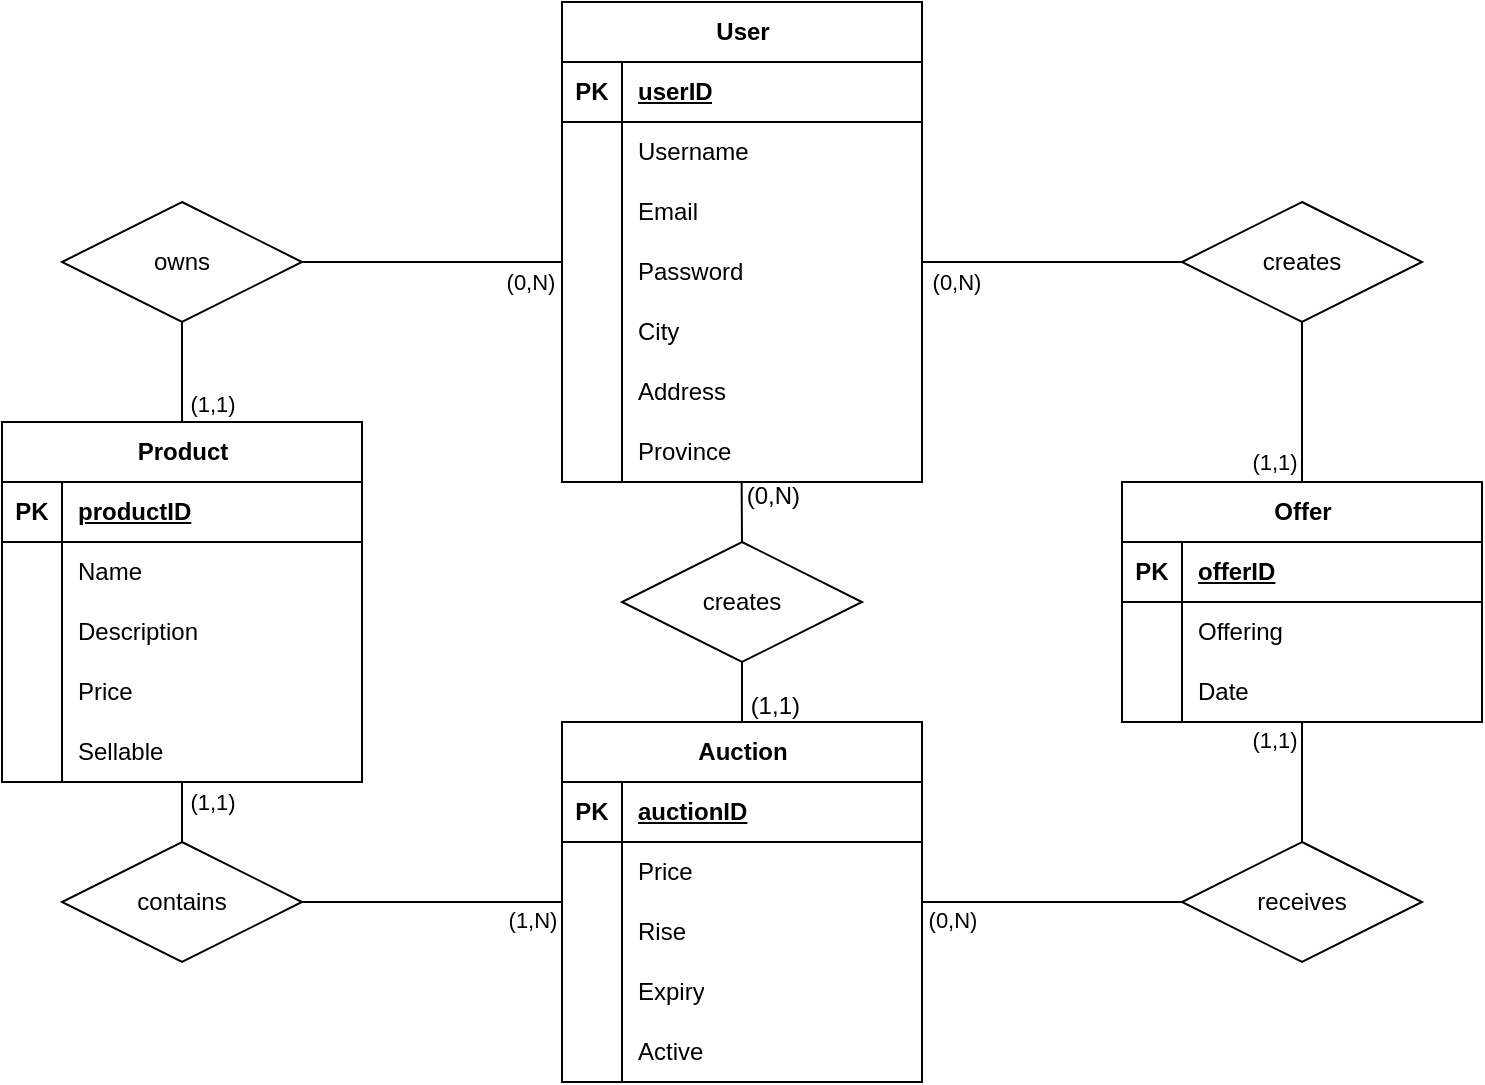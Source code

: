 <mxfile version="21.4.0" type="device">
  <diagram id="R2lEEEUBdFMjLlhIrx00" name="Page-1">
    <mxGraphModel dx="915" dy="683" grid="1" gridSize="10" guides="1" tooltips="1" connect="1" arrows="1" fold="1" page="1" pageScale="1" pageWidth="850" pageHeight="1100" math="0" shadow="0" extFonts="Permanent Marker^https://fonts.googleapis.com/css?family=Permanent+Marker">
      <root>
        <mxCell id="0" />
        <mxCell id="1" parent="0" />
        <mxCell id="sYi0I049W1YCs28u11JB-3" value="User" style="shape=table;startSize=30;container=1;collapsible=1;childLayout=tableLayout;fixedRows=1;rowLines=0;fontStyle=1;align=center;resizeLast=1;html=1;" parent="1" vertex="1">
          <mxGeometry x="340" y="150" width="180" height="240" as="geometry" />
        </mxCell>
        <mxCell id="sYi0I049W1YCs28u11JB-4" value="" style="shape=tableRow;horizontal=0;startSize=0;swimlaneHead=0;swimlaneBody=0;fillColor=none;collapsible=0;dropTarget=0;points=[[0,0.5],[1,0.5]];portConstraint=eastwest;top=0;left=0;right=0;bottom=1;" parent="sYi0I049W1YCs28u11JB-3" vertex="1">
          <mxGeometry y="30" width="180" height="30" as="geometry" />
        </mxCell>
        <mxCell id="sYi0I049W1YCs28u11JB-5" value="PK" style="shape=partialRectangle;connectable=0;fillColor=none;top=0;left=0;bottom=0;right=0;fontStyle=1;overflow=hidden;whiteSpace=wrap;html=1;" parent="sYi0I049W1YCs28u11JB-4" vertex="1">
          <mxGeometry width="30" height="30" as="geometry">
            <mxRectangle width="30" height="30" as="alternateBounds" />
          </mxGeometry>
        </mxCell>
        <mxCell id="sYi0I049W1YCs28u11JB-6" value="userID" style="shape=partialRectangle;connectable=0;fillColor=none;top=0;left=0;bottom=0;right=0;align=left;spacingLeft=6;fontStyle=5;overflow=hidden;whiteSpace=wrap;html=1;" parent="sYi0I049W1YCs28u11JB-4" vertex="1">
          <mxGeometry x="30" width="150" height="30" as="geometry">
            <mxRectangle width="150" height="30" as="alternateBounds" />
          </mxGeometry>
        </mxCell>
        <mxCell id="sYi0I049W1YCs28u11JB-7" value="" style="shape=tableRow;horizontal=0;startSize=0;swimlaneHead=0;swimlaneBody=0;fillColor=none;collapsible=0;dropTarget=0;points=[[0,0.5],[1,0.5]];portConstraint=eastwest;top=0;left=0;right=0;bottom=0;" parent="sYi0I049W1YCs28u11JB-3" vertex="1">
          <mxGeometry y="60" width="180" height="30" as="geometry" />
        </mxCell>
        <mxCell id="sYi0I049W1YCs28u11JB-8" value="" style="shape=partialRectangle;connectable=0;fillColor=none;top=0;left=0;bottom=0;right=0;editable=1;overflow=hidden;whiteSpace=wrap;html=1;" parent="sYi0I049W1YCs28u11JB-7" vertex="1">
          <mxGeometry width="30" height="30" as="geometry">
            <mxRectangle width="30" height="30" as="alternateBounds" />
          </mxGeometry>
        </mxCell>
        <mxCell id="sYi0I049W1YCs28u11JB-9" value="Username" style="shape=partialRectangle;connectable=0;fillColor=none;top=0;left=0;bottom=0;right=0;align=left;spacingLeft=6;overflow=hidden;whiteSpace=wrap;html=1;" parent="sYi0I049W1YCs28u11JB-7" vertex="1">
          <mxGeometry x="30" width="150" height="30" as="geometry">
            <mxRectangle width="150" height="30" as="alternateBounds" />
          </mxGeometry>
        </mxCell>
        <mxCell id="sYi0I049W1YCs28u11JB-10" value="" style="shape=tableRow;horizontal=0;startSize=0;swimlaneHead=0;swimlaneBody=0;fillColor=none;collapsible=0;dropTarget=0;points=[[0,0.5],[1,0.5]];portConstraint=eastwest;top=0;left=0;right=0;bottom=0;" parent="sYi0I049W1YCs28u11JB-3" vertex="1">
          <mxGeometry y="90" width="180" height="30" as="geometry" />
        </mxCell>
        <mxCell id="sYi0I049W1YCs28u11JB-11" value="" style="shape=partialRectangle;connectable=0;fillColor=none;top=0;left=0;bottom=0;right=0;editable=1;overflow=hidden;whiteSpace=wrap;html=1;" parent="sYi0I049W1YCs28u11JB-10" vertex="1">
          <mxGeometry width="30" height="30" as="geometry">
            <mxRectangle width="30" height="30" as="alternateBounds" />
          </mxGeometry>
        </mxCell>
        <mxCell id="sYi0I049W1YCs28u11JB-12" value="Email" style="shape=partialRectangle;connectable=0;fillColor=none;top=0;left=0;bottom=0;right=0;align=left;spacingLeft=6;overflow=hidden;whiteSpace=wrap;html=1;" parent="sYi0I049W1YCs28u11JB-10" vertex="1">
          <mxGeometry x="30" width="150" height="30" as="geometry">
            <mxRectangle width="150" height="30" as="alternateBounds" />
          </mxGeometry>
        </mxCell>
        <mxCell id="sYi0I049W1YCs28u11JB-13" value="" style="shape=tableRow;horizontal=0;startSize=0;swimlaneHead=0;swimlaneBody=0;fillColor=none;collapsible=0;dropTarget=0;points=[[0,0.5],[1,0.5]];portConstraint=eastwest;top=0;left=0;right=0;bottom=0;" parent="sYi0I049W1YCs28u11JB-3" vertex="1">
          <mxGeometry y="120" width="180" height="30" as="geometry" />
        </mxCell>
        <mxCell id="sYi0I049W1YCs28u11JB-14" value="" style="shape=partialRectangle;connectable=0;fillColor=none;top=0;left=0;bottom=0;right=0;editable=1;overflow=hidden;whiteSpace=wrap;html=1;" parent="sYi0I049W1YCs28u11JB-13" vertex="1">
          <mxGeometry width="30" height="30" as="geometry">
            <mxRectangle width="30" height="30" as="alternateBounds" />
          </mxGeometry>
        </mxCell>
        <mxCell id="sYi0I049W1YCs28u11JB-15" value="Password" style="shape=partialRectangle;connectable=0;fillColor=none;top=0;left=0;bottom=0;right=0;align=left;spacingLeft=6;overflow=hidden;whiteSpace=wrap;html=1;" parent="sYi0I049W1YCs28u11JB-13" vertex="1">
          <mxGeometry x="30" width="150" height="30" as="geometry">
            <mxRectangle width="150" height="30" as="alternateBounds" />
          </mxGeometry>
        </mxCell>
        <mxCell id="sYi0I049W1YCs28u11JB-98" style="shape=tableRow;horizontal=0;startSize=0;swimlaneHead=0;swimlaneBody=0;fillColor=none;collapsible=0;dropTarget=0;points=[[0,0.5],[1,0.5]];portConstraint=eastwest;top=0;left=0;right=0;bottom=0;" parent="sYi0I049W1YCs28u11JB-3" vertex="1">
          <mxGeometry y="150" width="180" height="30" as="geometry" />
        </mxCell>
        <mxCell id="sYi0I049W1YCs28u11JB-99" style="shape=partialRectangle;connectable=0;fillColor=none;top=0;left=0;bottom=0;right=0;editable=1;overflow=hidden;whiteSpace=wrap;html=1;" parent="sYi0I049W1YCs28u11JB-98" vertex="1">
          <mxGeometry width="30" height="30" as="geometry">
            <mxRectangle width="30" height="30" as="alternateBounds" />
          </mxGeometry>
        </mxCell>
        <mxCell id="sYi0I049W1YCs28u11JB-100" value="City" style="shape=partialRectangle;connectable=0;fillColor=none;top=0;left=0;bottom=0;right=0;align=left;spacingLeft=6;overflow=hidden;whiteSpace=wrap;html=1;" parent="sYi0I049W1YCs28u11JB-98" vertex="1">
          <mxGeometry x="30" width="150" height="30" as="geometry">
            <mxRectangle width="150" height="30" as="alternateBounds" />
          </mxGeometry>
        </mxCell>
        <mxCell id="sYi0I049W1YCs28u11JB-101" style="shape=tableRow;horizontal=0;startSize=0;swimlaneHead=0;swimlaneBody=0;fillColor=none;collapsible=0;dropTarget=0;points=[[0,0.5],[1,0.5]];portConstraint=eastwest;top=0;left=0;right=0;bottom=0;" parent="sYi0I049W1YCs28u11JB-3" vertex="1">
          <mxGeometry y="180" width="180" height="30" as="geometry" />
        </mxCell>
        <mxCell id="sYi0I049W1YCs28u11JB-102" style="shape=partialRectangle;connectable=0;fillColor=none;top=0;left=0;bottom=0;right=0;editable=1;overflow=hidden;whiteSpace=wrap;html=1;" parent="sYi0I049W1YCs28u11JB-101" vertex="1">
          <mxGeometry width="30" height="30" as="geometry">
            <mxRectangle width="30" height="30" as="alternateBounds" />
          </mxGeometry>
        </mxCell>
        <mxCell id="sYi0I049W1YCs28u11JB-103" value="Address" style="shape=partialRectangle;connectable=0;fillColor=none;top=0;left=0;bottom=0;right=0;align=left;spacingLeft=6;overflow=hidden;whiteSpace=wrap;html=1;" parent="sYi0I049W1YCs28u11JB-101" vertex="1">
          <mxGeometry x="30" width="150" height="30" as="geometry">
            <mxRectangle width="150" height="30" as="alternateBounds" />
          </mxGeometry>
        </mxCell>
        <mxCell id="sYi0I049W1YCs28u11JB-107" style="shape=tableRow;horizontal=0;startSize=0;swimlaneHead=0;swimlaneBody=0;fillColor=none;collapsible=0;dropTarget=0;points=[[0,0.5],[1,0.5]];portConstraint=eastwest;top=0;left=0;right=0;bottom=0;" parent="sYi0I049W1YCs28u11JB-3" vertex="1">
          <mxGeometry y="210" width="180" height="30" as="geometry" />
        </mxCell>
        <mxCell id="sYi0I049W1YCs28u11JB-108" style="shape=partialRectangle;connectable=0;fillColor=none;top=0;left=0;bottom=0;right=0;editable=1;overflow=hidden;whiteSpace=wrap;html=1;" parent="sYi0I049W1YCs28u11JB-107" vertex="1">
          <mxGeometry width="30" height="30" as="geometry">
            <mxRectangle width="30" height="30" as="alternateBounds" />
          </mxGeometry>
        </mxCell>
        <mxCell id="sYi0I049W1YCs28u11JB-109" value="Province" style="shape=partialRectangle;connectable=0;fillColor=none;top=0;left=0;bottom=0;right=0;align=left;spacingLeft=6;overflow=hidden;whiteSpace=wrap;html=1;" parent="sYi0I049W1YCs28u11JB-107" vertex="1">
          <mxGeometry x="30" width="150" height="30" as="geometry">
            <mxRectangle width="150" height="30" as="alternateBounds" />
          </mxGeometry>
        </mxCell>
        <mxCell id="sYi0I049W1YCs28u11JB-16" value="Offer" style="shape=table;startSize=30;container=1;collapsible=1;childLayout=tableLayout;fixedRows=1;rowLines=0;fontStyle=1;align=center;resizeLast=1;html=1;" parent="1" vertex="1">
          <mxGeometry x="620" y="390" width="180" height="120" as="geometry" />
        </mxCell>
        <mxCell id="sYi0I049W1YCs28u11JB-17" value="" style="shape=tableRow;horizontal=0;startSize=0;swimlaneHead=0;swimlaneBody=0;fillColor=none;collapsible=0;dropTarget=0;points=[[0,0.5],[1,0.5]];portConstraint=eastwest;top=0;left=0;right=0;bottom=1;" parent="sYi0I049W1YCs28u11JB-16" vertex="1">
          <mxGeometry y="30" width="180" height="30" as="geometry" />
        </mxCell>
        <mxCell id="sYi0I049W1YCs28u11JB-18" value="PK" style="shape=partialRectangle;connectable=0;fillColor=none;top=0;left=0;bottom=0;right=0;fontStyle=1;overflow=hidden;whiteSpace=wrap;html=1;" parent="sYi0I049W1YCs28u11JB-17" vertex="1">
          <mxGeometry width="30" height="30" as="geometry">
            <mxRectangle width="30" height="30" as="alternateBounds" />
          </mxGeometry>
        </mxCell>
        <mxCell id="sYi0I049W1YCs28u11JB-19" value="offerID" style="shape=partialRectangle;connectable=0;fillColor=none;top=0;left=0;bottom=0;right=0;align=left;spacingLeft=6;fontStyle=5;overflow=hidden;whiteSpace=wrap;html=1;" parent="sYi0I049W1YCs28u11JB-17" vertex="1">
          <mxGeometry x="30" width="150" height="30" as="geometry">
            <mxRectangle width="150" height="30" as="alternateBounds" />
          </mxGeometry>
        </mxCell>
        <mxCell id="sYi0I049W1YCs28u11JB-20" value="" style="shape=tableRow;horizontal=0;startSize=0;swimlaneHead=0;swimlaneBody=0;fillColor=none;collapsible=0;dropTarget=0;points=[[0,0.5],[1,0.5]];portConstraint=eastwest;top=0;left=0;right=0;bottom=0;" parent="sYi0I049W1YCs28u11JB-16" vertex="1">
          <mxGeometry y="60" width="180" height="30" as="geometry" />
        </mxCell>
        <mxCell id="sYi0I049W1YCs28u11JB-21" value="" style="shape=partialRectangle;connectable=0;fillColor=none;top=0;left=0;bottom=0;right=0;editable=1;overflow=hidden;whiteSpace=wrap;html=1;" parent="sYi0I049W1YCs28u11JB-20" vertex="1">
          <mxGeometry width="30" height="30" as="geometry">
            <mxRectangle width="30" height="30" as="alternateBounds" />
          </mxGeometry>
        </mxCell>
        <mxCell id="sYi0I049W1YCs28u11JB-22" value="Offering" style="shape=partialRectangle;connectable=0;fillColor=none;top=0;left=0;bottom=0;right=0;align=left;spacingLeft=6;overflow=hidden;whiteSpace=wrap;html=1;" parent="sYi0I049W1YCs28u11JB-20" vertex="1">
          <mxGeometry x="30" width="150" height="30" as="geometry">
            <mxRectangle width="150" height="30" as="alternateBounds" />
          </mxGeometry>
        </mxCell>
        <mxCell id="sYi0I049W1YCs28u11JB-26" value="" style="shape=tableRow;horizontal=0;startSize=0;swimlaneHead=0;swimlaneBody=0;fillColor=none;collapsible=0;dropTarget=0;points=[[0,0.5],[1,0.5]];portConstraint=eastwest;top=0;left=0;right=0;bottom=0;" parent="sYi0I049W1YCs28u11JB-16" vertex="1">
          <mxGeometry y="90" width="180" height="30" as="geometry" />
        </mxCell>
        <mxCell id="sYi0I049W1YCs28u11JB-27" value="" style="shape=partialRectangle;connectable=0;fillColor=none;top=0;left=0;bottom=0;right=0;editable=1;overflow=hidden;whiteSpace=wrap;html=1;" parent="sYi0I049W1YCs28u11JB-26" vertex="1">
          <mxGeometry width="30" height="30" as="geometry">
            <mxRectangle width="30" height="30" as="alternateBounds" />
          </mxGeometry>
        </mxCell>
        <mxCell id="sYi0I049W1YCs28u11JB-28" value="Date" style="shape=partialRectangle;connectable=0;fillColor=none;top=0;left=0;bottom=0;right=0;align=left;spacingLeft=6;overflow=hidden;whiteSpace=wrap;html=1;" parent="sYi0I049W1YCs28u11JB-26" vertex="1">
          <mxGeometry x="30" width="150" height="30" as="geometry">
            <mxRectangle width="150" height="30" as="alternateBounds" />
          </mxGeometry>
        </mxCell>
        <mxCell id="sYi0I049W1YCs28u11JB-29" value="Auction" style="shape=table;startSize=30;container=1;collapsible=1;childLayout=tableLayout;fixedRows=1;rowLines=0;fontStyle=1;align=center;resizeLast=1;html=1;" parent="1" vertex="1">
          <mxGeometry x="340" y="510" width="180" height="180" as="geometry" />
        </mxCell>
        <mxCell id="sYi0I049W1YCs28u11JB-30" value="" style="shape=tableRow;horizontal=0;startSize=0;swimlaneHead=0;swimlaneBody=0;fillColor=none;collapsible=0;dropTarget=0;points=[[0,0.5],[1,0.5]];portConstraint=eastwest;top=0;left=0;right=0;bottom=1;" parent="sYi0I049W1YCs28u11JB-29" vertex="1">
          <mxGeometry y="30" width="180" height="30" as="geometry" />
        </mxCell>
        <mxCell id="sYi0I049W1YCs28u11JB-31" value="PK" style="shape=partialRectangle;connectable=0;fillColor=none;top=0;left=0;bottom=0;right=0;fontStyle=1;overflow=hidden;whiteSpace=wrap;html=1;" parent="sYi0I049W1YCs28u11JB-30" vertex="1">
          <mxGeometry width="30" height="30" as="geometry">
            <mxRectangle width="30" height="30" as="alternateBounds" />
          </mxGeometry>
        </mxCell>
        <mxCell id="sYi0I049W1YCs28u11JB-32" value="auctionID" style="shape=partialRectangle;connectable=0;fillColor=none;top=0;left=0;bottom=0;right=0;align=left;spacingLeft=6;fontStyle=5;overflow=hidden;whiteSpace=wrap;html=1;" parent="sYi0I049W1YCs28u11JB-30" vertex="1">
          <mxGeometry x="30" width="150" height="30" as="geometry">
            <mxRectangle width="150" height="30" as="alternateBounds" />
          </mxGeometry>
        </mxCell>
        <mxCell id="sYi0I049W1YCs28u11JB-110" style="shape=tableRow;horizontal=0;startSize=0;swimlaneHead=0;swimlaneBody=0;fillColor=none;collapsible=0;dropTarget=0;points=[[0,0.5],[1,0.5]];portConstraint=eastwest;top=0;left=0;right=0;bottom=0;" parent="sYi0I049W1YCs28u11JB-29" vertex="1">
          <mxGeometry y="60" width="180" height="30" as="geometry" />
        </mxCell>
        <mxCell id="sYi0I049W1YCs28u11JB-111" style="shape=partialRectangle;connectable=0;fillColor=none;top=0;left=0;bottom=0;right=0;editable=1;overflow=hidden;whiteSpace=wrap;html=1;" parent="sYi0I049W1YCs28u11JB-110" vertex="1">
          <mxGeometry width="30" height="30" as="geometry">
            <mxRectangle width="30" height="30" as="alternateBounds" />
          </mxGeometry>
        </mxCell>
        <mxCell id="sYi0I049W1YCs28u11JB-112" value="Price" style="shape=partialRectangle;connectable=0;fillColor=none;top=0;left=0;bottom=0;right=0;align=left;spacingLeft=6;overflow=hidden;whiteSpace=wrap;html=1;" parent="sYi0I049W1YCs28u11JB-110" vertex="1">
          <mxGeometry x="30" width="150" height="30" as="geometry">
            <mxRectangle width="150" height="30" as="alternateBounds" />
          </mxGeometry>
        </mxCell>
        <mxCell id="sYi0I049W1YCs28u11JB-113" style="shape=tableRow;horizontal=0;startSize=0;swimlaneHead=0;swimlaneBody=0;fillColor=none;collapsible=0;dropTarget=0;points=[[0,0.5],[1,0.5]];portConstraint=eastwest;top=0;left=0;right=0;bottom=0;" parent="sYi0I049W1YCs28u11JB-29" vertex="1">
          <mxGeometry y="90" width="180" height="30" as="geometry" />
        </mxCell>
        <mxCell id="sYi0I049W1YCs28u11JB-114" style="shape=partialRectangle;connectable=0;fillColor=none;top=0;left=0;bottom=0;right=0;editable=1;overflow=hidden;whiteSpace=wrap;html=1;" parent="sYi0I049W1YCs28u11JB-113" vertex="1">
          <mxGeometry width="30" height="30" as="geometry">
            <mxRectangle width="30" height="30" as="alternateBounds" />
          </mxGeometry>
        </mxCell>
        <mxCell id="sYi0I049W1YCs28u11JB-115" value="Rise" style="shape=partialRectangle;connectable=0;fillColor=none;top=0;left=0;bottom=0;right=0;align=left;spacingLeft=6;overflow=hidden;whiteSpace=wrap;html=1;" parent="sYi0I049W1YCs28u11JB-113" vertex="1">
          <mxGeometry x="30" width="150" height="30" as="geometry">
            <mxRectangle width="150" height="30" as="alternateBounds" />
          </mxGeometry>
        </mxCell>
        <mxCell id="sYi0I049W1YCs28u11JB-33" value="" style="shape=tableRow;horizontal=0;startSize=0;swimlaneHead=0;swimlaneBody=0;fillColor=none;collapsible=0;dropTarget=0;points=[[0,0.5],[1,0.5]];portConstraint=eastwest;top=0;left=0;right=0;bottom=0;" parent="sYi0I049W1YCs28u11JB-29" vertex="1">
          <mxGeometry y="120" width="180" height="30" as="geometry" />
        </mxCell>
        <mxCell id="sYi0I049W1YCs28u11JB-34" value="" style="shape=partialRectangle;connectable=0;fillColor=none;top=0;left=0;bottom=0;right=0;editable=1;overflow=hidden;whiteSpace=wrap;html=1;" parent="sYi0I049W1YCs28u11JB-33" vertex="1">
          <mxGeometry width="30" height="30" as="geometry">
            <mxRectangle width="30" height="30" as="alternateBounds" />
          </mxGeometry>
        </mxCell>
        <mxCell id="sYi0I049W1YCs28u11JB-35" value="Expiry" style="shape=partialRectangle;connectable=0;fillColor=none;top=0;left=0;bottom=0;right=0;align=left;spacingLeft=6;overflow=hidden;whiteSpace=wrap;html=1;" parent="sYi0I049W1YCs28u11JB-33" vertex="1">
          <mxGeometry x="30" width="150" height="30" as="geometry">
            <mxRectangle width="150" height="30" as="alternateBounds" />
          </mxGeometry>
        </mxCell>
        <mxCell id="sYi0I049W1YCs28u11JB-36" value="" style="shape=tableRow;horizontal=0;startSize=0;swimlaneHead=0;swimlaneBody=0;fillColor=none;collapsible=0;dropTarget=0;points=[[0,0.5],[1,0.5]];portConstraint=eastwest;top=0;left=0;right=0;bottom=0;" parent="sYi0I049W1YCs28u11JB-29" vertex="1">
          <mxGeometry y="150" width="180" height="30" as="geometry" />
        </mxCell>
        <mxCell id="sYi0I049W1YCs28u11JB-37" value="" style="shape=partialRectangle;connectable=0;fillColor=none;top=0;left=0;bottom=0;right=0;editable=1;overflow=hidden;whiteSpace=wrap;html=1;" parent="sYi0I049W1YCs28u11JB-36" vertex="1">
          <mxGeometry width="30" height="30" as="geometry">
            <mxRectangle width="30" height="30" as="alternateBounds" />
          </mxGeometry>
        </mxCell>
        <mxCell id="sYi0I049W1YCs28u11JB-38" value="Active" style="shape=partialRectangle;connectable=0;fillColor=none;top=0;left=0;bottom=0;right=0;align=left;spacingLeft=6;overflow=hidden;whiteSpace=wrap;html=1;" parent="sYi0I049W1YCs28u11JB-36" vertex="1">
          <mxGeometry x="30" width="150" height="30" as="geometry">
            <mxRectangle width="150" height="30" as="alternateBounds" />
          </mxGeometry>
        </mxCell>
        <mxCell id="sYi0I049W1YCs28u11JB-42" value="Product" style="shape=table;startSize=30;container=1;collapsible=1;childLayout=tableLayout;fixedRows=1;rowLines=0;fontStyle=1;align=center;resizeLast=1;html=1;" parent="1" vertex="1">
          <mxGeometry x="60" y="360" width="180" height="180" as="geometry" />
        </mxCell>
        <mxCell id="sYi0I049W1YCs28u11JB-43" value="" style="shape=tableRow;horizontal=0;startSize=0;swimlaneHead=0;swimlaneBody=0;fillColor=none;collapsible=0;dropTarget=0;points=[[0,0.5],[1,0.5]];portConstraint=eastwest;top=0;left=0;right=0;bottom=1;" parent="sYi0I049W1YCs28u11JB-42" vertex="1">
          <mxGeometry y="30" width="180" height="30" as="geometry" />
        </mxCell>
        <mxCell id="sYi0I049W1YCs28u11JB-44" value="PK" style="shape=partialRectangle;connectable=0;fillColor=none;top=0;left=0;bottom=0;right=0;fontStyle=1;overflow=hidden;whiteSpace=wrap;html=1;" parent="sYi0I049W1YCs28u11JB-43" vertex="1">
          <mxGeometry width="30" height="30" as="geometry">
            <mxRectangle width="30" height="30" as="alternateBounds" />
          </mxGeometry>
        </mxCell>
        <mxCell id="sYi0I049W1YCs28u11JB-45" value="productID" style="shape=partialRectangle;connectable=0;fillColor=none;top=0;left=0;bottom=0;right=0;align=left;spacingLeft=6;fontStyle=5;overflow=hidden;whiteSpace=wrap;html=1;" parent="sYi0I049W1YCs28u11JB-43" vertex="1">
          <mxGeometry x="30" width="150" height="30" as="geometry">
            <mxRectangle width="150" height="30" as="alternateBounds" />
          </mxGeometry>
        </mxCell>
        <mxCell id="sYi0I049W1YCs28u11JB-116" style="shape=tableRow;horizontal=0;startSize=0;swimlaneHead=0;swimlaneBody=0;fillColor=none;collapsible=0;dropTarget=0;points=[[0,0.5],[1,0.5]];portConstraint=eastwest;top=0;left=0;right=0;bottom=0;" parent="sYi0I049W1YCs28u11JB-42" vertex="1">
          <mxGeometry y="60" width="180" height="30" as="geometry" />
        </mxCell>
        <mxCell id="sYi0I049W1YCs28u11JB-117" style="shape=partialRectangle;connectable=0;fillColor=none;top=0;left=0;bottom=0;right=0;editable=1;overflow=hidden;whiteSpace=wrap;html=1;" parent="sYi0I049W1YCs28u11JB-116" vertex="1">
          <mxGeometry width="30" height="30" as="geometry">
            <mxRectangle width="30" height="30" as="alternateBounds" />
          </mxGeometry>
        </mxCell>
        <mxCell id="sYi0I049W1YCs28u11JB-118" value="Name" style="shape=partialRectangle;connectable=0;fillColor=none;top=0;left=0;bottom=0;right=0;align=left;spacingLeft=6;overflow=hidden;whiteSpace=wrap;html=1;" parent="sYi0I049W1YCs28u11JB-116" vertex="1">
          <mxGeometry x="30" width="150" height="30" as="geometry">
            <mxRectangle width="150" height="30" as="alternateBounds" />
          </mxGeometry>
        </mxCell>
        <mxCell id="sYi0I049W1YCs28u11JB-119" style="shape=tableRow;horizontal=0;startSize=0;swimlaneHead=0;swimlaneBody=0;fillColor=none;collapsible=0;dropTarget=0;points=[[0,0.5],[1,0.5]];portConstraint=eastwest;top=0;left=0;right=0;bottom=0;" parent="sYi0I049W1YCs28u11JB-42" vertex="1">
          <mxGeometry y="90" width="180" height="30" as="geometry" />
        </mxCell>
        <mxCell id="sYi0I049W1YCs28u11JB-120" style="shape=partialRectangle;connectable=0;fillColor=none;top=0;left=0;bottom=0;right=0;editable=1;overflow=hidden;whiteSpace=wrap;html=1;" parent="sYi0I049W1YCs28u11JB-119" vertex="1">
          <mxGeometry width="30" height="30" as="geometry">
            <mxRectangle width="30" height="30" as="alternateBounds" />
          </mxGeometry>
        </mxCell>
        <mxCell id="sYi0I049W1YCs28u11JB-121" value="Description" style="shape=partialRectangle;connectable=0;fillColor=none;top=0;left=0;bottom=0;right=0;align=left;spacingLeft=6;overflow=hidden;whiteSpace=wrap;html=1;" parent="sYi0I049W1YCs28u11JB-119" vertex="1">
          <mxGeometry x="30" width="150" height="30" as="geometry">
            <mxRectangle width="150" height="30" as="alternateBounds" />
          </mxGeometry>
        </mxCell>
        <mxCell id="sYi0I049W1YCs28u11JB-46" value="" style="shape=tableRow;horizontal=0;startSize=0;swimlaneHead=0;swimlaneBody=0;fillColor=none;collapsible=0;dropTarget=0;points=[[0,0.5],[1,0.5]];portConstraint=eastwest;top=0;left=0;right=0;bottom=0;" parent="sYi0I049W1YCs28u11JB-42" vertex="1">
          <mxGeometry y="120" width="180" height="30" as="geometry" />
        </mxCell>
        <mxCell id="sYi0I049W1YCs28u11JB-47" value="" style="shape=partialRectangle;connectable=0;fillColor=none;top=0;left=0;bottom=0;right=0;editable=1;overflow=hidden;whiteSpace=wrap;html=1;" parent="sYi0I049W1YCs28u11JB-46" vertex="1">
          <mxGeometry width="30" height="30" as="geometry">
            <mxRectangle width="30" height="30" as="alternateBounds" />
          </mxGeometry>
        </mxCell>
        <mxCell id="sYi0I049W1YCs28u11JB-48" value="Price" style="shape=partialRectangle;connectable=0;fillColor=none;top=0;left=0;bottom=0;right=0;align=left;spacingLeft=6;overflow=hidden;whiteSpace=wrap;html=1;" parent="sYi0I049W1YCs28u11JB-46" vertex="1">
          <mxGeometry x="30" width="150" height="30" as="geometry">
            <mxRectangle width="150" height="30" as="alternateBounds" />
          </mxGeometry>
        </mxCell>
        <mxCell id="sYi0I049W1YCs28u11JB-49" value="" style="shape=tableRow;horizontal=0;startSize=0;swimlaneHead=0;swimlaneBody=0;fillColor=none;collapsible=0;dropTarget=0;points=[[0,0.5],[1,0.5]];portConstraint=eastwest;top=0;left=0;right=0;bottom=0;" parent="sYi0I049W1YCs28u11JB-42" vertex="1">
          <mxGeometry y="150" width="180" height="30" as="geometry" />
        </mxCell>
        <mxCell id="sYi0I049W1YCs28u11JB-50" value="" style="shape=partialRectangle;connectable=0;fillColor=none;top=0;left=0;bottom=0;right=0;editable=1;overflow=hidden;whiteSpace=wrap;html=1;" parent="sYi0I049W1YCs28u11JB-49" vertex="1">
          <mxGeometry width="30" height="30" as="geometry">
            <mxRectangle width="30" height="30" as="alternateBounds" />
          </mxGeometry>
        </mxCell>
        <mxCell id="sYi0I049W1YCs28u11JB-51" value="Sellable" style="shape=partialRectangle;connectable=0;fillColor=none;top=0;left=0;bottom=0;right=0;align=left;spacingLeft=6;overflow=hidden;whiteSpace=wrap;html=1;" parent="sYi0I049W1YCs28u11JB-49" vertex="1">
          <mxGeometry x="30" width="150" height="30" as="geometry">
            <mxRectangle width="150" height="30" as="alternateBounds" />
          </mxGeometry>
        </mxCell>
        <mxCell id="sYi0I049W1YCs28u11JB-123" value="creates" style="shape=rhombus;perimeter=rhombusPerimeter;whiteSpace=wrap;html=1;align=center;" parent="1" vertex="1">
          <mxGeometry x="370" y="420" width="120" height="60" as="geometry" />
        </mxCell>
        <mxCell id="sYi0I049W1YCs28u11JB-124" value="creates" style="shape=rhombus;perimeter=rhombusPerimeter;whiteSpace=wrap;html=1;align=center;" parent="1" vertex="1">
          <mxGeometry x="650" y="250" width="120" height="60" as="geometry" />
        </mxCell>
        <mxCell id="sYi0I049W1YCs28u11JB-125" value="receives" style="shape=rhombus;perimeter=rhombusPerimeter;whiteSpace=wrap;html=1;align=center;" parent="1" vertex="1">
          <mxGeometry x="650" y="570" width="120" height="60" as="geometry" />
        </mxCell>
        <mxCell id="sYi0I049W1YCs28u11JB-126" value="contains" style="shape=rhombus;perimeter=rhombusPerimeter;whiteSpace=wrap;html=1;align=center;" parent="1" vertex="1">
          <mxGeometry x="90" y="570" width="120" height="60" as="geometry" />
        </mxCell>
        <mxCell id="sYi0I049W1YCs28u11JB-127" value="" style="endArrow=none;html=1;rounded=0;entryX=0.5;entryY=0;entryDx=0;entryDy=0;exitX=0.499;exitY=1.003;exitDx=0;exitDy=0;exitPerimeter=0;" parent="1" target="sYi0I049W1YCs28u11JB-123" edge="1" source="sYi0I049W1YCs28u11JB-107">
          <mxGeometry relative="1" as="geometry">
            <mxPoint x="429.64" y="389.88" as="sourcePoint" />
            <mxPoint x="339.89" y="410.0" as="targetPoint" />
          </mxGeometry>
        </mxCell>
        <mxCell id="sYi0I049W1YCs28u11JB-128" value="(0,N)" style="resizable=0;html=1;whiteSpace=wrap;align=right;verticalAlign=bottom;" parent="sYi0I049W1YCs28u11JB-127" connectable="0" vertex="1">
          <mxGeometry x="1" relative="1" as="geometry">
            <mxPoint x="30" y="-15" as="offset" />
          </mxGeometry>
        </mxCell>
        <mxCell id="sYi0I049W1YCs28u11JB-129" value="" style="endArrow=none;html=1;rounded=0;entryX=0.5;entryY=0;entryDx=0;entryDy=0;exitX=0.5;exitY=1;exitDx=0;exitDy=0;" parent="1" source="sYi0I049W1YCs28u11JB-123" target="sYi0I049W1YCs28u11JB-29" edge="1">
          <mxGeometry relative="1" as="geometry">
            <mxPoint x="630" y="510" as="sourcePoint" />
            <mxPoint x="790" y="510" as="targetPoint" />
          </mxGeometry>
        </mxCell>
        <mxCell id="sYi0I049W1YCs28u11JB-130" value="(1,1)" style="resizable=0;html=1;whiteSpace=wrap;align=right;verticalAlign=bottom;" parent="sYi0I049W1YCs28u11JB-129" connectable="0" vertex="1">
          <mxGeometry x="1" relative="1" as="geometry">
            <mxPoint x="30" as="offset" />
          </mxGeometry>
        </mxCell>
        <mxCell id="sYi0I049W1YCs28u11JB-132" value="" style="endArrow=none;html=1;rounded=0;entryX=1;entryY=0.5;entryDx=0;entryDy=0;exitX=0;exitY=0.001;exitDx=0;exitDy=0;exitPerimeter=0;" parent="1" source="sYi0I049W1YCs28u11JB-113" target="sYi0I049W1YCs28u11JB-126" edge="1">
          <mxGeometry relative="1" as="geometry">
            <mxPoint x="190" y="500" as="sourcePoint" />
            <mxPoint x="250" y="560" as="targetPoint" />
          </mxGeometry>
        </mxCell>
        <mxCell id="sYi0I049W1YCs28u11JB-133" value="(1,N)" style="edgeLabel;html=1;align=center;verticalAlign=middle;resizable=0;points=[];" parent="sYi0I049W1YCs28u11JB-132" vertex="1" connectable="0">
          <mxGeometry x="-0.891" relative="1" as="geometry">
            <mxPoint x="-8" y="9" as="offset" />
          </mxGeometry>
        </mxCell>
        <mxCell id="sYi0I049W1YCs28u11JB-134" value="" style="endArrow=none;html=1;rounded=0;exitX=0.5;exitY=0;exitDx=0;exitDy=0;entryX=0.5;entryY=1;entryDx=0;entryDy=0;" parent="1" source="sYi0I049W1YCs28u11JB-126" target="sYi0I049W1YCs28u11JB-42" edge="1">
          <mxGeometry relative="1" as="geometry">
            <mxPoint x="210" y="610" as="sourcePoint" />
            <mxPoint x="150" y="555.06" as="targetPoint" />
            <Array as="points" />
          </mxGeometry>
        </mxCell>
        <mxCell id="sYi0I049W1YCs28u11JB-135" value="(1,1)" style="edgeLabel;html=1;align=center;verticalAlign=middle;resizable=0;points=[];" parent="sYi0I049W1YCs28u11JB-134" vertex="1" connectable="0">
          <mxGeometry x="0.915" relative="1" as="geometry">
            <mxPoint x="15" y="8" as="offset" />
          </mxGeometry>
        </mxCell>
        <mxCell id="sYi0I049W1YCs28u11JB-136" value="" style="endArrow=none;html=1;rounded=0;entryX=0;entryY=0.5;entryDx=0;entryDy=0;" parent="1" target="sYi0I049W1YCs28u11JB-125" edge="1">
          <mxGeometry relative="1" as="geometry">
            <mxPoint x="520" y="600" as="sourcePoint" />
            <mxPoint x="640" y="450" as="targetPoint" />
            <Array as="points">
              <mxPoint x="610" y="600" />
            </Array>
          </mxGeometry>
        </mxCell>
        <mxCell id="sYi0I049W1YCs28u11JB-138" value="(0,N)" style="edgeLabel;html=1;align=center;verticalAlign=middle;resizable=0;points=[];" parent="sYi0I049W1YCs28u11JB-136" vertex="1" connectable="0">
          <mxGeometry x="-0.965" relative="1" as="geometry">
            <mxPoint x="12" y="9" as="offset" />
          </mxGeometry>
        </mxCell>
        <mxCell id="sYi0I049W1YCs28u11JB-139" value="" style="endArrow=none;html=1;rounded=0;exitX=0.5;exitY=0;exitDx=0;exitDy=0;entryX=0.5;entryY=1;entryDx=0;entryDy=0;" parent="1" source="sYi0I049W1YCs28u11JB-125" target="sYi0I049W1YCs28u11JB-16" edge="1">
          <mxGeometry relative="1" as="geometry">
            <mxPoint x="790" y="290" as="sourcePoint" />
            <mxPoint x="710" y="525" as="targetPoint" />
            <Array as="points">
              <mxPoint x="710" y="540" />
            </Array>
          </mxGeometry>
        </mxCell>
        <mxCell id="sYi0I049W1YCs28u11JB-140" value="(1,1)" style="edgeLabel;html=1;align=center;verticalAlign=middle;resizable=0;points=[];" parent="sYi0I049W1YCs28u11JB-139" vertex="1" connectable="0">
          <mxGeometry x="0.936" y="-1" relative="1" as="geometry">
            <mxPoint x="-15" y="7" as="offset" />
          </mxGeometry>
        </mxCell>
        <mxCell id="sYi0I049W1YCs28u11JB-141" value="" style="endArrow=none;html=1;rounded=0;exitX=0;exitY=0.5;exitDx=0;exitDy=0;" parent="1" source="sYi0I049W1YCs28u11JB-124" edge="1">
          <mxGeometry relative="1" as="geometry">
            <mxPoint x="550" y="310" as="sourcePoint" />
            <mxPoint x="520" y="280" as="targetPoint" />
          </mxGeometry>
        </mxCell>
        <mxCell id="sYi0I049W1YCs28u11JB-143" value="(0,N)" style="edgeLabel;html=1;align=center;verticalAlign=middle;resizable=0;points=[];" parent="sYi0I049W1YCs28u11JB-141" vertex="1" connectable="0">
          <mxGeometry x="0.744" y="-1" relative="1" as="geometry">
            <mxPoint y="11" as="offset" />
          </mxGeometry>
        </mxCell>
        <mxCell id="sYi0I049W1YCs28u11JB-142" value="" style="endArrow=none;html=1;rounded=0;exitX=0.5;exitY=1;exitDx=0;exitDy=0;entryX=0.5;entryY=0;entryDx=0;entryDy=0;" parent="1" source="sYi0I049W1YCs28u11JB-124" target="sYi0I049W1YCs28u11JB-16" edge="1">
          <mxGeometry relative="1" as="geometry">
            <mxPoint x="790" y="230" as="sourcePoint" />
            <mxPoint x="910" y="280" as="targetPoint" />
            <Array as="points">
              <mxPoint x="710" y="340" />
            </Array>
          </mxGeometry>
        </mxCell>
        <mxCell id="sYi0I049W1YCs28u11JB-144" value="(1,1)" style="edgeLabel;html=1;align=center;verticalAlign=middle;resizable=0;points=[];" parent="sYi0I049W1YCs28u11JB-142" vertex="1" connectable="0">
          <mxGeometry x="0.948" relative="1" as="geometry">
            <mxPoint x="-14" y="-8" as="offset" />
          </mxGeometry>
        </mxCell>
        <mxCell id="z1v8UaX_ZhRhoSyTJOrU-1" value="owns" style="shape=rhombus;perimeter=rhombusPerimeter;whiteSpace=wrap;html=1;align=center;" parent="1" vertex="1">
          <mxGeometry x="90" y="250" width="120" height="60" as="geometry" />
        </mxCell>
        <mxCell id="z1v8UaX_ZhRhoSyTJOrU-2" value="" style="endArrow=none;html=1;rounded=0;entryX=0.5;entryY=1;entryDx=0;entryDy=0;exitX=0.5;exitY=0;exitDx=0;exitDy=0;" parent="1" source="sYi0I049W1YCs28u11JB-42" target="z1v8UaX_ZhRhoSyTJOrU-1" edge="1">
          <mxGeometry relative="1" as="geometry">
            <mxPoint x="-110" y="250" as="sourcePoint" />
            <mxPoint x="50" y="250" as="targetPoint" />
            <Array as="points">
              <mxPoint x="150" y="320" />
            </Array>
          </mxGeometry>
        </mxCell>
        <mxCell id="z1v8UaX_ZhRhoSyTJOrU-6" value="(1,1)" style="edgeLabel;html=1;align=center;verticalAlign=middle;resizable=0;points=[];" parent="z1v8UaX_ZhRhoSyTJOrU-2" vertex="1" connectable="0">
          <mxGeometry x="-0.941" relative="1" as="geometry">
            <mxPoint x="15" y="-8" as="offset" />
          </mxGeometry>
        </mxCell>
        <mxCell id="z1v8UaX_ZhRhoSyTJOrU-4" value="" style="endArrow=none;html=1;rounded=0;entryX=1;entryY=0.5;entryDx=0;entryDy=0;exitX=-0.001;exitY=0.333;exitDx=0;exitDy=0;exitPerimeter=0;" parent="1" source="sYi0I049W1YCs28u11JB-13" target="z1v8UaX_ZhRhoSyTJOrU-1" edge="1">
          <mxGeometry relative="1" as="geometry">
            <mxPoint x="330" y="280" as="sourcePoint" />
            <mxPoint x="50" y="250" as="targetPoint" />
          </mxGeometry>
        </mxCell>
        <mxCell id="z1v8UaX_ZhRhoSyTJOrU-5" value="(0,N)" style="edgeLabel;html=1;align=center;verticalAlign=middle;resizable=0;points=[];" parent="z1v8UaX_ZhRhoSyTJOrU-4" vertex="1" connectable="0">
          <mxGeometry x="-0.747" y="2" relative="1" as="geometry">
            <mxPoint y="8" as="offset" />
          </mxGeometry>
        </mxCell>
      </root>
    </mxGraphModel>
  </diagram>
</mxfile>
